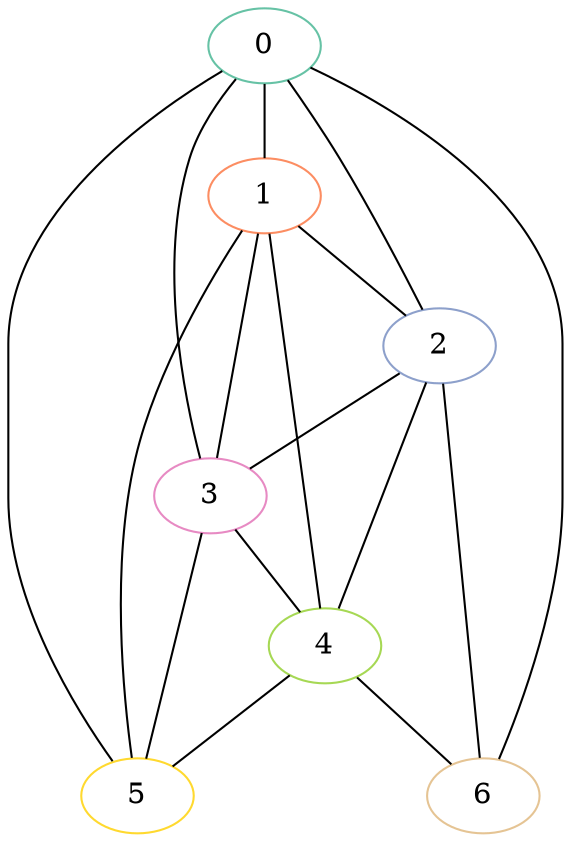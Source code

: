 graph{
	node [colorscheme=set28]
	edge [colorscheme=set28, len=3]
	0 [color=1]
	1 [color=2]
	2 [color=3]
	3 [color=4]
	4 [color=5]
	5 [color=6]
	6 [color=7]
	1--2 
	3--4 
	4--6 
	0--2 
	1--5 
	0--3 
	0--1 
	4--5 
	3--5 
	2--6 
	1--4 
	0--6 
	2--3 
	2--4 
	0--5 
	1--3 
}
